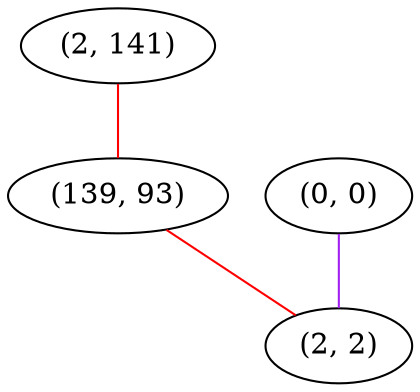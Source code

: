 graph "" {
"(2, 141)";
"(139, 93)";
"(0, 0)";
"(2, 2)";
"(2, 141)" -- "(139, 93)"  [color=red, key=0, weight=1];
"(139, 93)" -- "(2, 2)"  [color=red, key=0, weight=1];
"(0, 0)" -- "(2, 2)"  [color=purple, key=0, weight=4];
}
